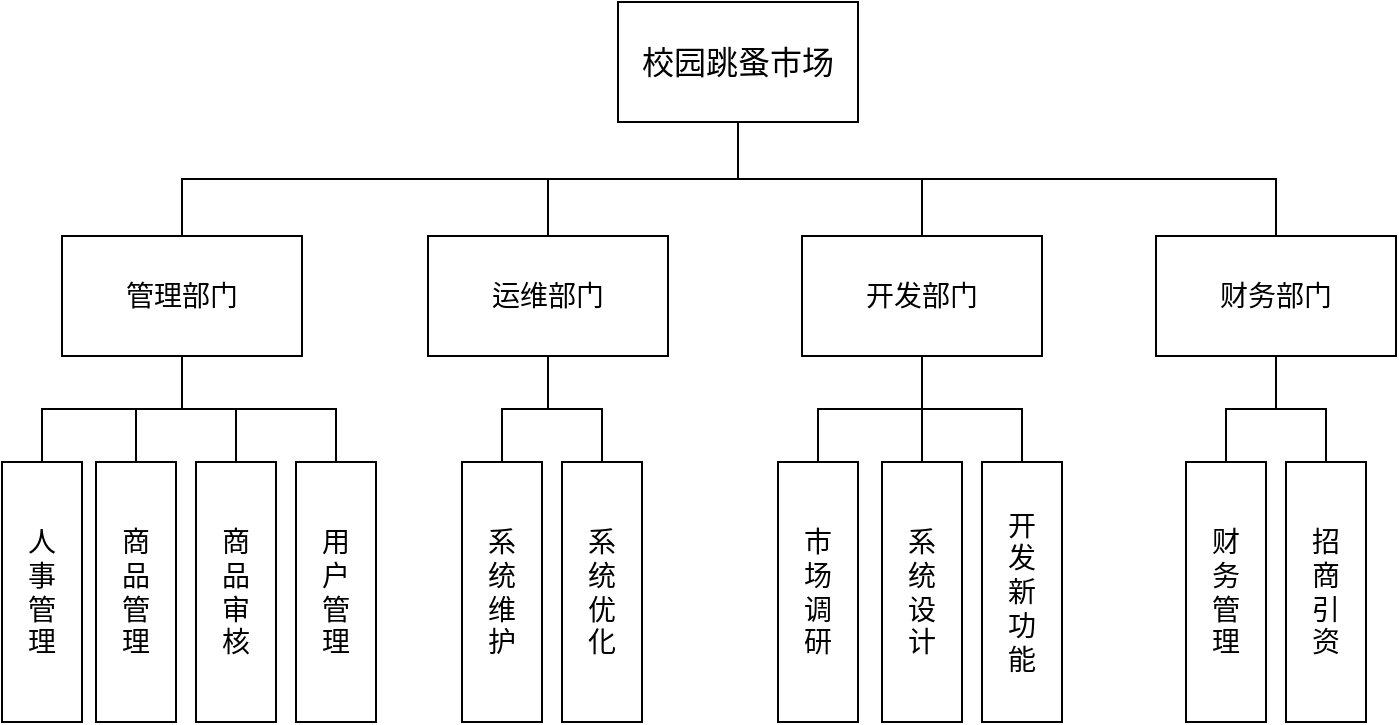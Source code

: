 <mxfile version="17.2.6" type="github">
  <diagram name="Page-1" id="13e1069c-82ec-6db2-03f1-153e76fe0fe0">
    <mxGraphModel dx="1384" dy="798" grid="0" gridSize="10" guides="1" tooltips="1" connect="1" arrows="1" fold="1" page="1" pageScale="1" pageWidth="1100" pageHeight="850" background="none" math="0" shadow="0">
      <root>
        <mxCell id="0" />
        <mxCell id="1" parent="0" />
        <mxCell id="0kMCaBdEUfDlAjtX0c9O-1" value="&lt;font style=&quot;font-size: 16px&quot;&gt;校园跳蚤市场&lt;/font&gt;" style="rounded=0;whiteSpace=wrap;html=1;" vertex="1" parent="1">
          <mxGeometry x="458" y="260" width="120" height="60" as="geometry" />
        </mxCell>
        <mxCell id="0kMCaBdEUfDlAjtX0c9O-2" value="管理部门" style="rounded=0;whiteSpace=wrap;html=1;fontSize=14;" vertex="1" parent="1">
          <mxGeometry x="180" y="377" width="120" height="60" as="geometry" />
        </mxCell>
        <mxCell id="0kMCaBdEUfDlAjtX0c9O-3" value="运维部门" style="rounded=0;whiteSpace=wrap;html=1;fontSize=14;" vertex="1" parent="1">
          <mxGeometry x="363" y="377" width="120" height="60" as="geometry" />
        </mxCell>
        <mxCell id="0kMCaBdEUfDlAjtX0c9O-4" value="开发部门" style="rounded=0;whiteSpace=wrap;html=1;fontSize=14;" vertex="1" parent="1">
          <mxGeometry x="550" y="377" width="120" height="60" as="geometry" />
        </mxCell>
        <mxCell id="0kMCaBdEUfDlAjtX0c9O-5" value="财务部门" style="rounded=0;whiteSpace=wrap;html=1;fontSize=14;" vertex="1" parent="1">
          <mxGeometry x="727" y="377" width="120" height="60" as="geometry" />
        </mxCell>
        <mxCell id="0kMCaBdEUfDlAjtX0c9O-6" value="商&lt;br style=&quot;font-size: 14px;&quot;&gt;品&lt;br style=&quot;font-size: 14px;&quot;&gt;管&lt;br style=&quot;font-size: 14px;&quot;&gt;理" style="rounded=0;whiteSpace=wrap;html=1;horizontal=1;flipV=0;fontSize=14;" vertex="1" parent="1">
          <mxGeometry x="197" y="490" width="40" height="130" as="geometry" />
        </mxCell>
        <mxCell id="0kMCaBdEUfDlAjtX0c9O-8" value="用&lt;br&gt;户&lt;br style=&quot;font-size: 14px&quot;&gt;管&lt;br style=&quot;font-size: 14px&quot;&gt;理" style="rounded=0;whiteSpace=wrap;html=1;horizontal=1;flipV=0;fontSize=14;" vertex="1" parent="1">
          <mxGeometry x="297" y="490" width="40" height="130" as="geometry" />
        </mxCell>
        <mxCell id="0kMCaBdEUfDlAjtX0c9O-9" value="商&lt;br&gt;品&lt;br&gt;审&lt;br&gt;核" style="rounded=0;whiteSpace=wrap;html=1;horizontal=1;flipV=0;fontSize=14;" vertex="1" parent="1">
          <mxGeometry x="247" y="490" width="40" height="130" as="geometry" />
        </mxCell>
        <mxCell id="0kMCaBdEUfDlAjtX0c9O-10" value="系&lt;br&gt;统&lt;br&gt;维&lt;br&gt;护" style="rounded=0;whiteSpace=wrap;html=1;horizontal=1;flipV=0;fontSize=14;" vertex="1" parent="1">
          <mxGeometry x="380" y="490" width="40" height="130" as="geometry" />
        </mxCell>
        <mxCell id="0kMCaBdEUfDlAjtX0c9O-11" value="系&lt;br&gt;统&lt;br&gt;优&lt;br&gt;化" style="rounded=0;whiteSpace=wrap;html=1;horizontal=1;flipV=0;fontSize=14;" vertex="1" parent="1">
          <mxGeometry x="430" y="490" width="40" height="130" as="geometry" />
        </mxCell>
        <mxCell id="0kMCaBdEUfDlAjtX0c9O-12" value="开&lt;br&gt;发&lt;br&gt;新&lt;br&gt;功&lt;br&gt;能" style="rounded=0;whiteSpace=wrap;html=1;horizontal=1;flipV=0;fontSize=14;" vertex="1" parent="1">
          <mxGeometry x="640" y="490" width="40" height="130" as="geometry" />
        </mxCell>
        <mxCell id="0kMCaBdEUfDlAjtX0c9O-13" value="财&lt;br&gt;务&lt;br&gt;管&lt;br&gt;理" style="rounded=0;whiteSpace=wrap;html=1;horizontal=1;flipV=0;fontSize=14;" vertex="1" parent="1">
          <mxGeometry x="742" y="490" width="40" height="130" as="geometry" />
        </mxCell>
        <mxCell id="0kMCaBdEUfDlAjtX0c9O-14" value="招&lt;br&gt;商&lt;br&gt;引&lt;br&gt;资" style="rounded=0;whiteSpace=wrap;html=1;horizontal=1;flipV=0;fontSize=14;" vertex="1" parent="1">
          <mxGeometry x="792" y="490" width="40" height="130" as="geometry" />
        </mxCell>
        <mxCell id="0kMCaBdEUfDlAjtX0c9O-15" value="人&lt;br&gt;事&lt;br&gt;管&lt;br&gt;理" style="rounded=0;whiteSpace=wrap;html=1;horizontal=1;flipV=0;fontSize=14;" vertex="1" parent="1">
          <mxGeometry x="150" y="490" width="40" height="130" as="geometry" />
        </mxCell>
        <mxCell id="0kMCaBdEUfDlAjtX0c9O-16" value="系&lt;br&gt;统&lt;br&gt;设&lt;br&gt;计" style="rounded=0;whiteSpace=wrap;html=1;horizontal=1;flipV=0;fontSize=14;" vertex="1" parent="1">
          <mxGeometry x="590" y="490" width="40" height="130" as="geometry" />
        </mxCell>
        <mxCell id="0kMCaBdEUfDlAjtX0c9O-17" value="市&lt;br&gt;场&lt;br&gt;调&lt;br&gt;研" style="rounded=0;whiteSpace=wrap;html=1;horizontal=1;flipV=0;fontSize=14;" vertex="1" parent="1">
          <mxGeometry x="538" y="490" width="40" height="130" as="geometry" />
        </mxCell>
        <mxCell id="0kMCaBdEUfDlAjtX0c9O-23" value="" style="endArrow=none;html=1;rounded=0;fontSize=16;elbow=vertical;exitX=0.5;exitY=0;exitDx=0;exitDy=0;entryX=0.5;entryY=1;entryDx=0;entryDy=0;edgeStyle=elbowEdgeStyle;" edge="1" parent="1" source="0kMCaBdEUfDlAjtX0c9O-2" target="0kMCaBdEUfDlAjtX0c9O-1">
          <mxGeometry width="50" height="50" relative="1" as="geometry">
            <mxPoint x="270" y="350" as="sourcePoint" />
            <mxPoint x="320" y="300" as="targetPoint" />
          </mxGeometry>
        </mxCell>
        <mxCell id="0kMCaBdEUfDlAjtX0c9O-24" value="" style="endArrow=none;html=1;rounded=0;fontSize=16;exitX=0.5;exitY=0;exitDx=0;exitDy=0;edgeStyle=elbowEdgeStyle;elbow=vertical;entryX=0.5;entryY=1;entryDx=0;entryDy=0;" edge="1" parent="1" source="0kMCaBdEUfDlAjtX0c9O-3" target="0kMCaBdEUfDlAjtX0c9O-1">
          <mxGeometry width="50" height="50" relative="1" as="geometry">
            <mxPoint x="670" y="360" as="sourcePoint" />
            <mxPoint x="520" y="320" as="targetPoint" />
          </mxGeometry>
        </mxCell>
        <mxCell id="0kMCaBdEUfDlAjtX0c9O-25" value="" style="endArrow=none;html=1;rounded=0;fontSize=16;elbow=vertical;exitX=0.5;exitY=1;exitDx=0;exitDy=0;entryX=0.5;entryY=0;entryDx=0;entryDy=0;edgeStyle=elbowEdgeStyle;" edge="1" parent="1" source="0kMCaBdEUfDlAjtX0c9O-1" target="0kMCaBdEUfDlAjtX0c9O-4">
          <mxGeometry width="50" height="50" relative="1" as="geometry">
            <mxPoint x="640" y="350" as="sourcePoint" />
            <mxPoint x="690" y="300" as="targetPoint" />
          </mxGeometry>
        </mxCell>
        <mxCell id="0kMCaBdEUfDlAjtX0c9O-26" value="" style="endArrow=none;html=1;rounded=0;fontSize=16;elbow=vertical;exitX=0.5;exitY=1;exitDx=0;exitDy=0;entryX=0.5;entryY=0;entryDx=0;entryDy=0;edgeStyle=elbowEdgeStyle;" edge="1" parent="1" source="0kMCaBdEUfDlAjtX0c9O-1" target="0kMCaBdEUfDlAjtX0c9O-5">
          <mxGeometry width="50" height="50" relative="1" as="geometry">
            <mxPoint x="720" y="360" as="sourcePoint" />
            <mxPoint x="770" y="310" as="targetPoint" />
          </mxGeometry>
        </mxCell>
        <mxCell id="0kMCaBdEUfDlAjtX0c9O-27" value="" style="endArrow=none;html=1;rounded=0;fontSize=16;elbow=vertical;entryX=0.5;entryY=1;entryDx=0;entryDy=0;exitX=0.5;exitY=0;exitDx=0;exitDy=0;edgeStyle=elbowEdgeStyle;" edge="1" parent="1" source="0kMCaBdEUfDlAjtX0c9O-15" target="0kMCaBdEUfDlAjtX0c9O-2">
          <mxGeometry width="50" height="50" relative="1" as="geometry">
            <mxPoint x="230" y="480" as="sourcePoint" />
            <mxPoint x="280" y="430" as="targetPoint" />
          </mxGeometry>
        </mxCell>
        <mxCell id="0kMCaBdEUfDlAjtX0c9O-28" value="" style="endArrow=none;html=1;rounded=0;fontSize=16;elbow=vertical;entryX=0.5;entryY=1;entryDx=0;entryDy=0;exitX=0.5;exitY=0;exitDx=0;exitDy=0;edgeStyle=elbowEdgeStyle;" edge="1" parent="1" source="0kMCaBdEUfDlAjtX0c9O-6" target="0kMCaBdEUfDlAjtX0c9O-2">
          <mxGeometry width="50" height="50" relative="1" as="geometry">
            <mxPoint x="260" y="500" as="sourcePoint" />
            <mxPoint x="310" y="450" as="targetPoint" />
          </mxGeometry>
        </mxCell>
        <mxCell id="0kMCaBdEUfDlAjtX0c9O-29" value="" style="endArrow=none;html=1;rounded=0;fontSize=16;elbow=vertical;entryX=0.5;entryY=1;entryDx=0;entryDy=0;exitX=0.5;exitY=0;exitDx=0;exitDy=0;edgeStyle=elbowEdgeStyle;" edge="1" parent="1" source="0kMCaBdEUfDlAjtX0c9O-9" target="0kMCaBdEUfDlAjtX0c9O-2">
          <mxGeometry width="50" height="50" relative="1" as="geometry">
            <mxPoint x="250" y="500" as="sourcePoint" />
            <mxPoint x="300" y="450" as="targetPoint" />
          </mxGeometry>
        </mxCell>
        <mxCell id="0kMCaBdEUfDlAjtX0c9O-30" value="" style="endArrow=none;html=1;rounded=0;fontSize=16;elbow=vertical;entryX=0.5;entryY=1;entryDx=0;entryDy=0;exitX=0.5;exitY=0;exitDx=0;exitDy=0;edgeStyle=elbowEdgeStyle;" edge="1" parent="1" source="0kMCaBdEUfDlAjtX0c9O-8" target="0kMCaBdEUfDlAjtX0c9O-2">
          <mxGeometry width="50" height="50" relative="1" as="geometry">
            <mxPoint x="290" y="490" as="sourcePoint" />
            <mxPoint x="340" y="440" as="targetPoint" />
          </mxGeometry>
        </mxCell>
        <mxCell id="0kMCaBdEUfDlAjtX0c9O-31" value="" style="endArrow=none;html=1;rounded=0;fontSize=16;elbow=vertical;entryX=0.5;entryY=1;entryDx=0;entryDy=0;exitX=0.5;exitY=0;exitDx=0;exitDy=0;edgeStyle=elbowEdgeStyle;" edge="1" parent="1" source="0kMCaBdEUfDlAjtX0c9O-10" target="0kMCaBdEUfDlAjtX0c9O-3">
          <mxGeometry width="50" height="50" relative="1" as="geometry">
            <mxPoint x="360" y="490" as="sourcePoint" />
            <mxPoint x="410" y="440" as="targetPoint" />
          </mxGeometry>
        </mxCell>
        <mxCell id="0kMCaBdEUfDlAjtX0c9O-32" value="" style="endArrow=none;html=1;rounded=0;fontSize=16;elbow=vertical;exitX=0.5;exitY=1;exitDx=0;exitDy=0;entryX=0.5;entryY=0;entryDx=0;entryDy=0;edgeStyle=elbowEdgeStyle;" edge="1" parent="1" source="0kMCaBdEUfDlAjtX0c9O-4" target="0kMCaBdEUfDlAjtX0c9O-17">
          <mxGeometry width="50" height="50" relative="1" as="geometry">
            <mxPoint x="500" y="540" as="sourcePoint" />
            <mxPoint x="550" y="490" as="targetPoint" />
          </mxGeometry>
        </mxCell>
        <mxCell id="0kMCaBdEUfDlAjtX0c9O-33" value="" style="endArrow=none;html=1;rounded=0;fontSize=16;elbow=vertical;exitX=0.5;exitY=1;exitDx=0;exitDy=0;entryX=0.5;entryY=0;entryDx=0;entryDy=0;edgeStyle=elbowEdgeStyle;" edge="1" parent="1" source="0kMCaBdEUfDlAjtX0c9O-3" target="0kMCaBdEUfDlAjtX0c9O-11">
          <mxGeometry width="50" height="50" relative="1" as="geometry">
            <mxPoint x="500" y="540" as="sourcePoint" />
            <mxPoint x="550" y="490" as="targetPoint" />
          </mxGeometry>
        </mxCell>
        <mxCell id="0kMCaBdEUfDlAjtX0c9O-34" value="" style="endArrow=none;html=1;rounded=0;fontSize=16;elbow=vertical;exitX=0.5;exitY=1;exitDx=0;exitDy=0;entryX=0.5;entryY=0;entryDx=0;entryDy=0;edgeStyle=elbowEdgeStyle;" edge="1" parent="1" source="0kMCaBdEUfDlAjtX0c9O-4" target="0kMCaBdEUfDlAjtX0c9O-12">
          <mxGeometry width="50" height="50" relative="1" as="geometry">
            <mxPoint x="500" y="540" as="sourcePoint" />
            <mxPoint x="550" y="490" as="targetPoint" />
          </mxGeometry>
        </mxCell>
        <mxCell id="0kMCaBdEUfDlAjtX0c9O-35" value="" style="endArrow=none;html=1;rounded=0;fontSize=16;elbow=vertical;exitX=0.5;exitY=1;exitDx=0;exitDy=0;entryX=0.5;entryY=0;entryDx=0;entryDy=0;edgeStyle=elbowEdgeStyle;" edge="1" parent="1" source="0kMCaBdEUfDlAjtX0c9O-4" target="0kMCaBdEUfDlAjtX0c9O-16">
          <mxGeometry width="50" height="50" relative="1" as="geometry">
            <mxPoint x="500" y="540" as="sourcePoint" />
            <mxPoint x="550" y="490" as="targetPoint" />
          </mxGeometry>
        </mxCell>
        <mxCell id="0kMCaBdEUfDlAjtX0c9O-36" value="" style="endArrow=none;html=1;rounded=0;fontSize=16;elbow=vertical;entryX=0.5;entryY=1;entryDx=0;entryDy=0;exitX=0.5;exitY=0;exitDx=0;exitDy=0;edgeStyle=elbowEdgeStyle;" edge="1" parent="1" source="0kMCaBdEUfDlAjtX0c9O-13" target="0kMCaBdEUfDlAjtX0c9O-5">
          <mxGeometry width="50" height="50" relative="1" as="geometry">
            <mxPoint x="710" y="500" as="sourcePoint" />
            <mxPoint x="760" y="450" as="targetPoint" />
          </mxGeometry>
        </mxCell>
        <mxCell id="0kMCaBdEUfDlAjtX0c9O-38" value="" style="endArrow=none;html=1;rounded=0;fontSize=16;elbow=vertical;entryX=0.5;entryY=1;entryDx=0;entryDy=0;exitX=0.5;exitY=0;exitDx=0;exitDy=0;edgeStyle=elbowEdgeStyle;" edge="1" parent="1" source="0kMCaBdEUfDlAjtX0c9O-14" target="0kMCaBdEUfDlAjtX0c9O-5">
          <mxGeometry width="50" height="50" relative="1" as="geometry">
            <mxPoint x="906" y="510" as="sourcePoint" />
            <mxPoint x="956" y="460" as="targetPoint" />
          </mxGeometry>
        </mxCell>
      </root>
    </mxGraphModel>
  </diagram>
</mxfile>
